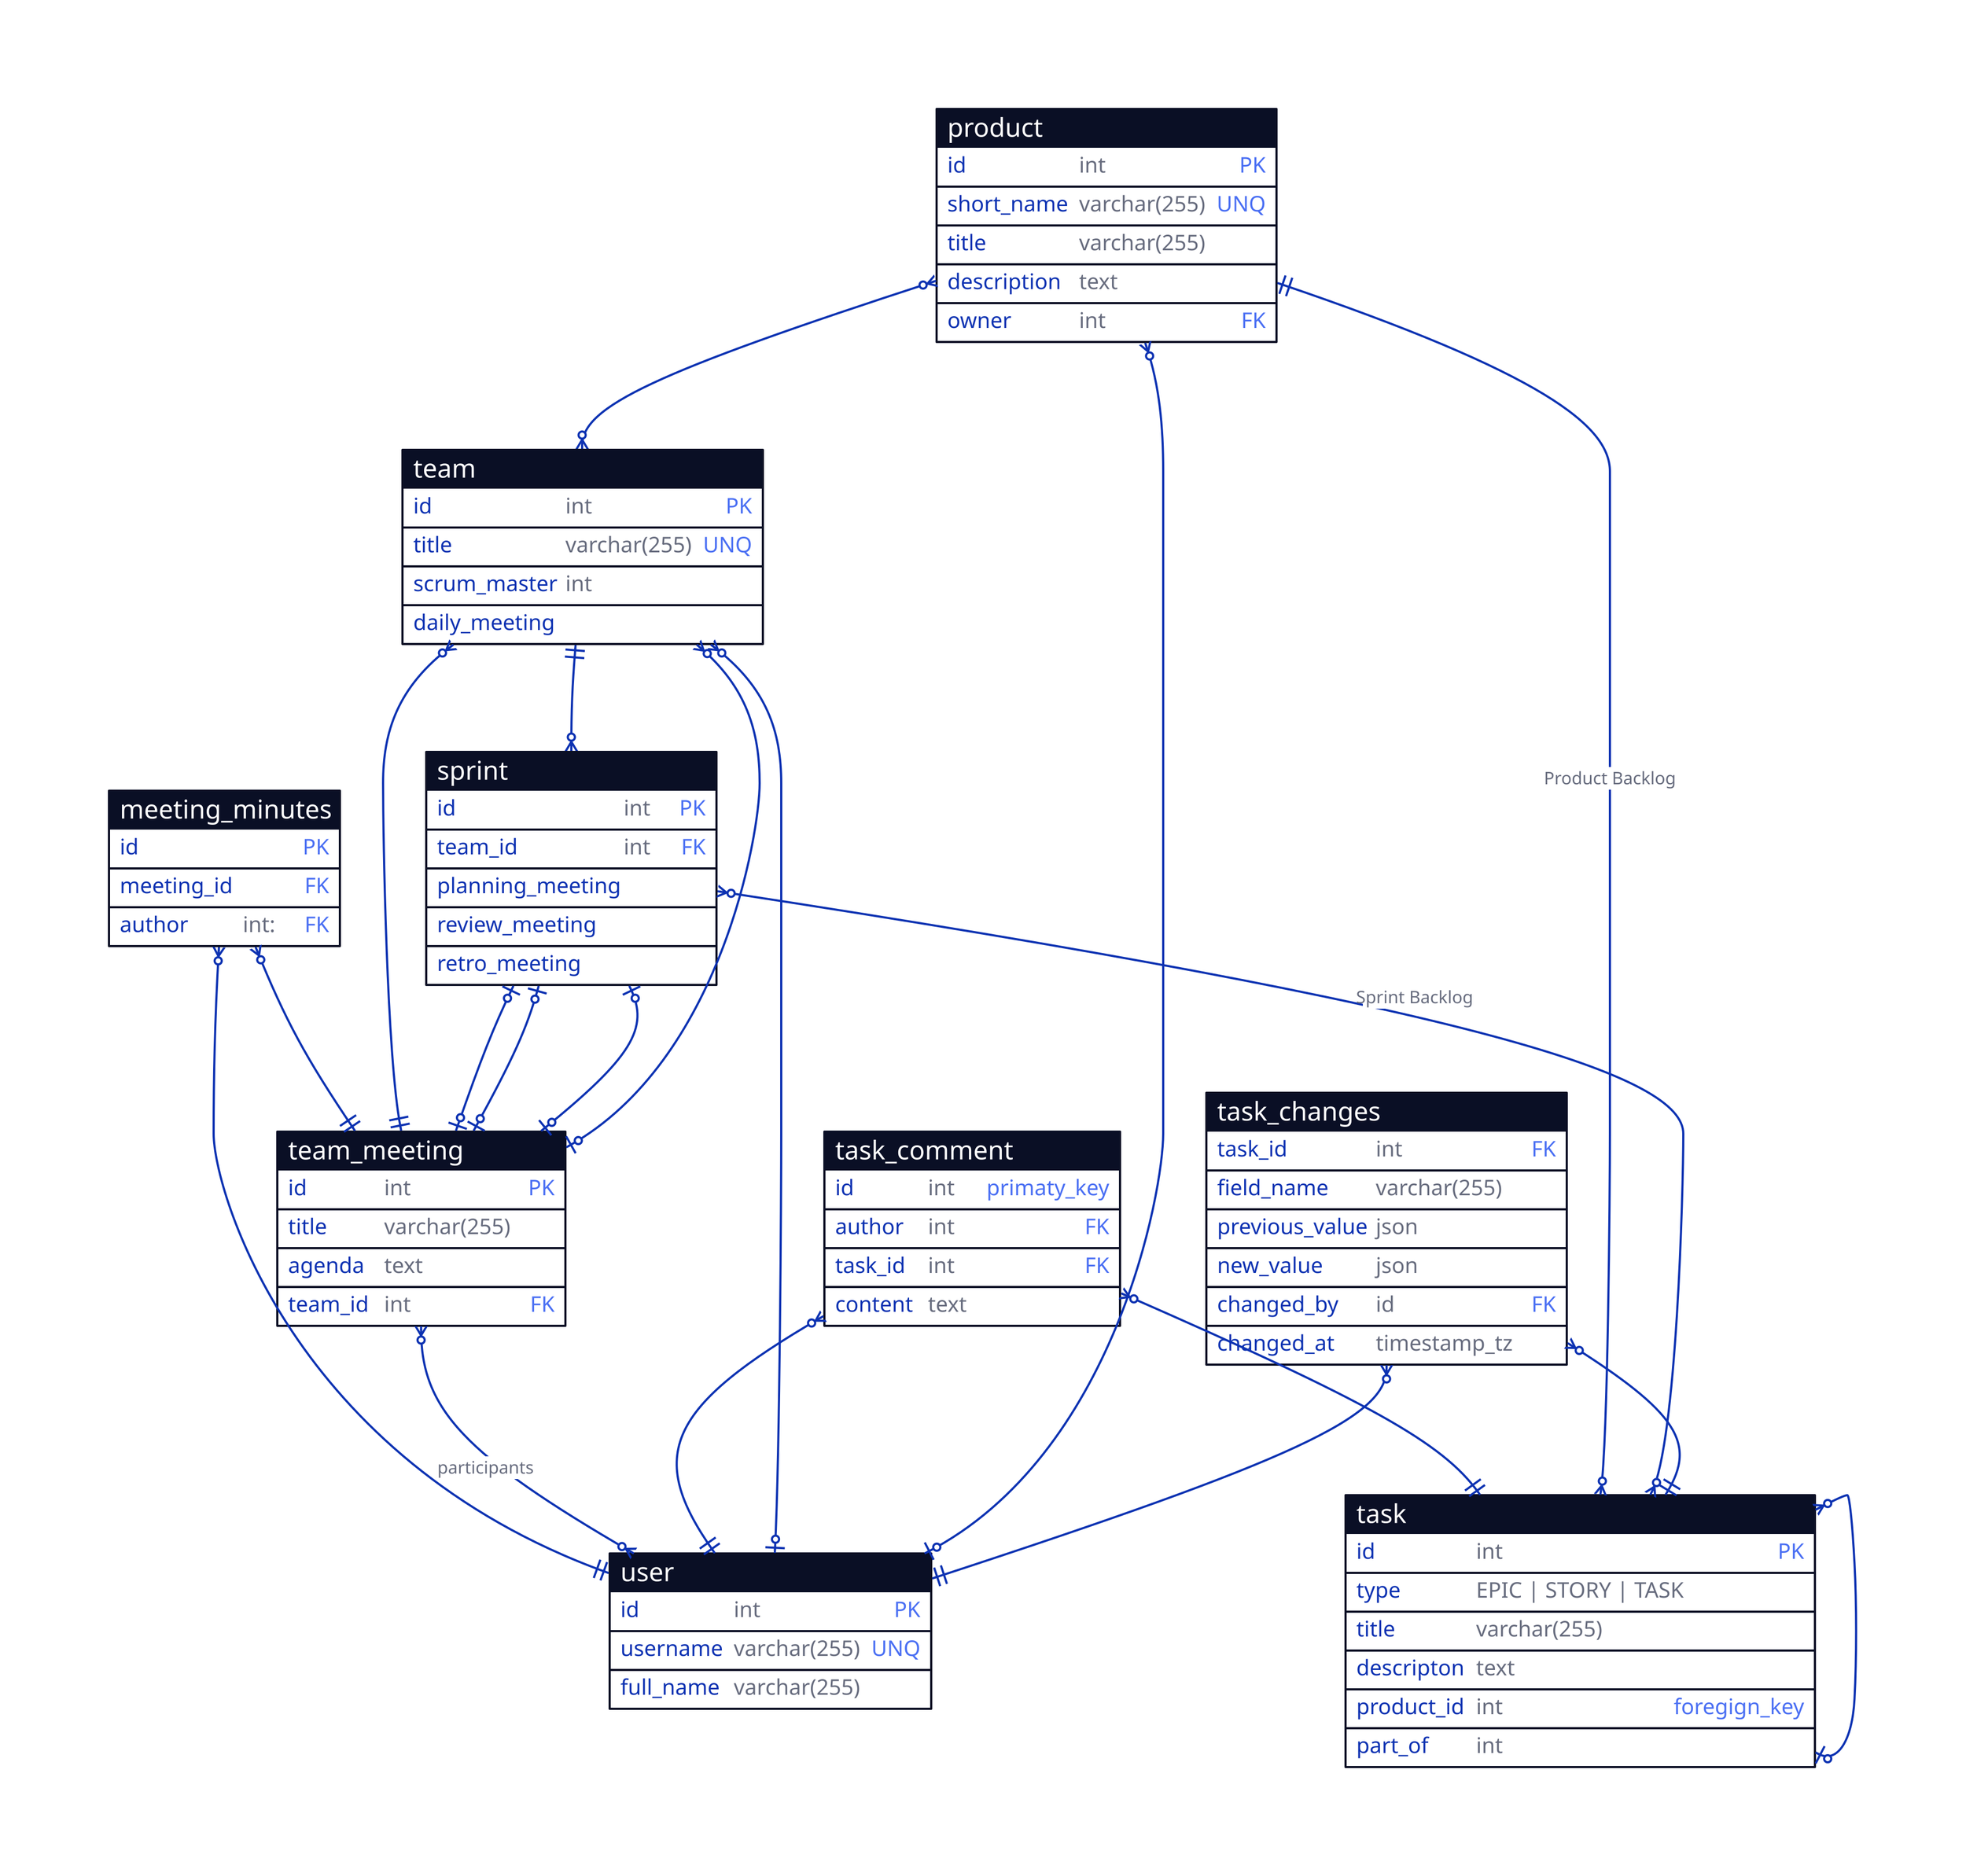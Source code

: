 
product: {
  shape: sql_table
  id: int {constraint: primary_key}
  short_name: varchar(255) {constraint: unique}
  title: varchar(255)
  description: text
  owner: int {constraint: foreign_key}
}

team: {
  shape: sql_table
  id: int {constraint: primary_key}
  title: varchar(255) {constraint: unique}
  scrum_master: int
}

user: {
  shape: sql_table
  id: int {constraint: primary_key}
  username: varchar(255) {constraint: unique}
  full_name: varchar(255)
}

sprint: {
  shape: sql_table
  id: int {constraint: primary_key}
  team_id: int {constraint: foreign_key}
}

task_comment: {
  shape: sql_table
  id: int {constraint: primaty_key}
  author: int {constraint: foreign_key}
  task_id: int {constraint: foreign_key}
  content: text
}

team_meeting: {
  shape: sql_table
  id: int {constraint: primary_key}
  title: varchar(255)
  agenda: text
  team_id: int {constraint: foreign_key}
}

meeting_minutes: {
  shape: sql_table
  id: {constraint: primary_key}
  meeting_id: {constraint: foreign_key}
  author: int: {constraint: foreign_key}
}

meeting_minutes.meeting_id <-> team_meeting: {
  source-arrowhead: {
    shape: cf-many
  }
  target-arrowhead: {
    shape: cf-one-required
  }
}

meeting_minutes.author <-> user: {
  source-arrowhead: {
    shape: cf-many
  }
  target-arrowhead: {
    shape: cf-one-required
  }
}

team <-> team_meeting.team_id: {
  source-arrowhead: {
    shape: cf-many
  }
  target-arrowhead: {
    shape: cf-one-required
  }
}

sprint.planning_meeting <-> team_meeting: {
  source-arrowhead: {
    shape: cf-one
  }
  target-arrowhead: {
    shape: cf-one
  }
}

sprint.review_meeting <-> team_meeting: {
  source-arrowhead: {
    shape: cf-one
  }
  target-arrowhead: {
    shape: cf-one
  }
}

sprint.retro_meeting <-> team_meeting: {
  source-arrowhead: {
    shape: cf-one
  }
  target-arrowhead: {
    shape: cf-one
  }
}

team.daily_meeting <-> team_meeting: {
  source-arrowhead: {
    shape: cf-many
  }
  target-arrowhead: {
    shape: cf-one
  }
}

team_meeting <-> user: {
  label: "participants"
  source-arrowhead: {
    shape: cf-many
  }
  target-arrowhead: {
    shape: cf-many
  }
}

task_comment.task_id <-> task: {
  source-arrowhead: {
    shape: cf-many
  }
  target-arrowhead: {
    shape: cf-one-required
  }
}

task_comment.author <-> user: {
  source-arrowhead: {
    shape: cf-many
  }
  target-arrowhead: {
    shape: cf-one-required
  }
}

team.id <-> sprint.team_id: {
  source-arrowhead: {
    shape: cf-one-required
  }
  target-arrowhead: {
    shape: cf-many
  }
}

team.scrum_master <-> user: {
  source-arrowhead: {
    shape: cf-many
  }
  target-arrowhead: {
    shape: cf-one
  }
}

product.owner <-> user: {
  source-arrowhead: {
    shape: cf-many
  }
  target-arrowhead: {
    shape: cf-one
  }
}

product <-> team: {
  source-arrowhead: {
    shape: cf-many
  }
  target-arrowhead: {
    shape: cf-many
  }
}

task: {
  shape: sql_table
  id: int {constraint: primary_key}
  type: EPIC | STORY | TASK
  title: varchar(255)
  descripton: text
  product_id: int {constraint: foregign_key}
  part_of: int
}

task.part_of <-> task.id: {
  source-arrowhead: {
    shape: cf-many
  }
  target-arrowhead: {
    shape: cf-one
  }
}

product.id <-> task.product_id: {
  source-arrowhead: {
    shape: cf-one-required
  }
  target-arrowhead: {
    shape: cf-many
  }
  label: "Product Backlog"
}

sprint.id <-> task.id: {
  source-arrowhead: {
    shape: cf-many
  }
  target-arrowhead: {
    shape: cf-many
  }
  label: "Sprint Backlog"
}

task_changes: {
  shape: sql_table
  task_id: int {constraint: foreign_key}
  field_name: varchar(255)
  previous_value: json
  new_value: json
  changed_by: id {constraint: foreign_key}
  changed_at: timestamp_tz
}

task_changes.task_id <-> task: {
  target-arrowhead: {
    shape: cf-one-required
  }
  source-arrowhead: {
    shape: cf-many
  }
}
task_changes.changed_by <-> user: {
  target-arrowhead: {
    shape: cf-one-required
  }
  source-arrowhead: {
    shape: cf-many
  }
}

